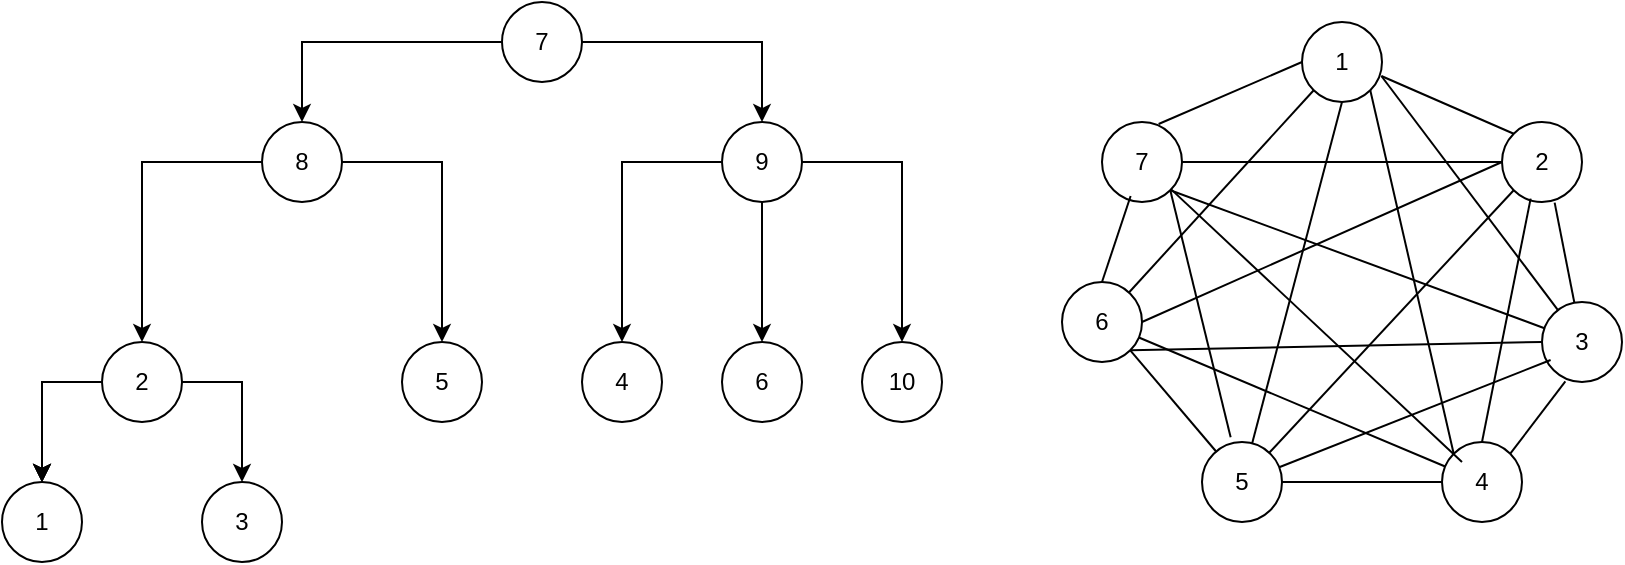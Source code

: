 <mxfile version="21.5.0" type="github">
  <diagram name="Page-1" id="MaEiRrORKyQMFVsaD43B">
    <mxGraphModel dx="875" dy="483" grid="1" gridSize="10" guides="1" tooltips="1" connect="1" arrows="1" fold="1" page="1" pageScale="1" pageWidth="850" pageHeight="1100" math="0" shadow="0">
      <root>
        <mxCell id="0" />
        <mxCell id="1" parent="0" />
        <mxCell id="9nM2_8MlVIlmQgohGuEi-4" value="" style="edgeStyle=orthogonalEdgeStyle;rounded=0;orthogonalLoop=1;jettySize=auto;html=1;" edge="1" parent="1" source="9nM2_8MlVIlmQgohGuEi-1" target="9nM2_8MlVIlmQgohGuEi-3">
          <mxGeometry relative="1" as="geometry" />
        </mxCell>
        <mxCell id="9nM2_8MlVIlmQgohGuEi-6" value="" style="edgeStyle=orthogonalEdgeStyle;rounded=0;orthogonalLoop=1;jettySize=auto;html=1;" edge="1" parent="1" source="9nM2_8MlVIlmQgohGuEi-1" target="9nM2_8MlVIlmQgohGuEi-5">
          <mxGeometry relative="1" as="geometry" />
        </mxCell>
        <mxCell id="9nM2_8MlVIlmQgohGuEi-1" value="&lt;font style=&quot;font-size: 12px;&quot;&gt;7&lt;/font&gt;" style="ellipse;whiteSpace=wrap;html=1;aspect=fixed;" vertex="1" parent="1">
          <mxGeometry x="250" width="40" height="40" as="geometry" />
        </mxCell>
        <mxCell id="9nM2_8MlVIlmQgohGuEi-8" value="" style="edgeStyle=orthogonalEdgeStyle;rounded=0;orthogonalLoop=1;jettySize=auto;html=1;" edge="1" parent="1" source="9nM2_8MlVIlmQgohGuEi-3" target="9nM2_8MlVIlmQgohGuEi-7">
          <mxGeometry relative="1" as="geometry" />
        </mxCell>
        <mxCell id="9nM2_8MlVIlmQgohGuEi-10" value="" style="edgeStyle=orthogonalEdgeStyle;rounded=0;orthogonalLoop=1;jettySize=auto;html=1;" edge="1" parent="1" source="9nM2_8MlVIlmQgohGuEi-3" target="9nM2_8MlVIlmQgohGuEi-9">
          <mxGeometry relative="1" as="geometry" />
        </mxCell>
        <mxCell id="9nM2_8MlVIlmQgohGuEi-3" value="8" style="ellipse;whiteSpace=wrap;html=1;" vertex="1" parent="1">
          <mxGeometry x="130" y="60" width="40" height="40" as="geometry" />
        </mxCell>
        <mxCell id="9nM2_8MlVIlmQgohGuEi-19" value="" style="edgeStyle=orthogonalEdgeStyle;rounded=0;orthogonalLoop=1;jettySize=auto;html=1;" edge="1" parent="1" source="9nM2_8MlVIlmQgohGuEi-5" target="9nM2_8MlVIlmQgohGuEi-18">
          <mxGeometry relative="1" as="geometry" />
        </mxCell>
        <mxCell id="9nM2_8MlVIlmQgohGuEi-21" value="" style="edgeStyle=orthogonalEdgeStyle;rounded=0;orthogonalLoop=1;jettySize=auto;html=1;" edge="1" parent="1" source="9nM2_8MlVIlmQgohGuEi-5" target="9nM2_8MlVIlmQgohGuEi-20">
          <mxGeometry relative="1" as="geometry" />
        </mxCell>
        <mxCell id="9nM2_8MlVIlmQgohGuEi-23" value="" style="edgeStyle=orthogonalEdgeStyle;rounded=0;orthogonalLoop=1;jettySize=auto;html=1;" edge="1" parent="1" source="9nM2_8MlVIlmQgohGuEi-5" target="9nM2_8MlVIlmQgohGuEi-22">
          <mxGeometry relative="1" as="geometry" />
        </mxCell>
        <mxCell id="9nM2_8MlVIlmQgohGuEi-5" value="9" style="ellipse;whiteSpace=wrap;html=1;" vertex="1" parent="1">
          <mxGeometry x="360" y="60" width="40" height="40" as="geometry" />
        </mxCell>
        <mxCell id="9nM2_8MlVIlmQgohGuEi-12" value="" style="edgeStyle=orthogonalEdgeStyle;rounded=0;orthogonalLoop=1;jettySize=auto;html=1;" edge="1" parent="1" source="9nM2_8MlVIlmQgohGuEi-7" target="9nM2_8MlVIlmQgohGuEi-11">
          <mxGeometry relative="1" as="geometry" />
        </mxCell>
        <mxCell id="9nM2_8MlVIlmQgohGuEi-13" value="" style="edgeStyle=orthogonalEdgeStyle;rounded=0;orthogonalLoop=1;jettySize=auto;html=1;" edge="1" parent="1" source="9nM2_8MlVIlmQgohGuEi-7" target="9nM2_8MlVIlmQgohGuEi-11">
          <mxGeometry relative="1" as="geometry" />
        </mxCell>
        <mxCell id="9nM2_8MlVIlmQgohGuEi-14" value="" style="edgeStyle=orthogonalEdgeStyle;rounded=0;orthogonalLoop=1;jettySize=auto;html=1;" edge="1" parent="1" source="9nM2_8MlVIlmQgohGuEi-7" target="9nM2_8MlVIlmQgohGuEi-11">
          <mxGeometry relative="1" as="geometry" />
        </mxCell>
        <mxCell id="9nM2_8MlVIlmQgohGuEi-15" value="" style="edgeStyle=orthogonalEdgeStyle;rounded=0;orthogonalLoop=1;jettySize=auto;html=1;" edge="1" parent="1" source="9nM2_8MlVIlmQgohGuEi-7" target="9nM2_8MlVIlmQgohGuEi-11">
          <mxGeometry relative="1" as="geometry" />
        </mxCell>
        <mxCell id="9nM2_8MlVIlmQgohGuEi-17" value="" style="edgeStyle=orthogonalEdgeStyle;rounded=0;orthogonalLoop=1;jettySize=auto;html=1;" edge="1" parent="1" source="9nM2_8MlVIlmQgohGuEi-7" target="9nM2_8MlVIlmQgohGuEi-16">
          <mxGeometry relative="1" as="geometry" />
        </mxCell>
        <mxCell id="9nM2_8MlVIlmQgohGuEi-7" value="2" style="ellipse;whiteSpace=wrap;html=1;" vertex="1" parent="1">
          <mxGeometry x="50" y="170" width="40" height="40" as="geometry" />
        </mxCell>
        <mxCell id="9nM2_8MlVIlmQgohGuEi-9" value="5" style="ellipse;whiteSpace=wrap;html=1;" vertex="1" parent="1">
          <mxGeometry x="200" y="170" width="40" height="40" as="geometry" />
        </mxCell>
        <mxCell id="9nM2_8MlVIlmQgohGuEi-11" value="1" style="ellipse;whiteSpace=wrap;html=1;" vertex="1" parent="1">
          <mxGeometry y="240" width="40" height="40" as="geometry" />
        </mxCell>
        <mxCell id="9nM2_8MlVIlmQgohGuEi-16" value="3" style="ellipse;whiteSpace=wrap;html=1;" vertex="1" parent="1">
          <mxGeometry x="100" y="240" width="40" height="40" as="geometry" />
        </mxCell>
        <mxCell id="9nM2_8MlVIlmQgohGuEi-18" value="4" style="ellipse;whiteSpace=wrap;html=1;" vertex="1" parent="1">
          <mxGeometry x="290" y="170" width="40" height="40" as="geometry" />
        </mxCell>
        <mxCell id="9nM2_8MlVIlmQgohGuEi-20" value="10" style="ellipse;whiteSpace=wrap;html=1;" vertex="1" parent="1">
          <mxGeometry x="430" y="170" width="40" height="40" as="geometry" />
        </mxCell>
        <mxCell id="9nM2_8MlVIlmQgohGuEi-22" value="6" style="ellipse;whiteSpace=wrap;html=1;" vertex="1" parent="1">
          <mxGeometry x="360" y="170" width="40" height="40" as="geometry" />
        </mxCell>
        <mxCell id="9nM2_8MlVIlmQgohGuEi-26" value="7" style="ellipse;whiteSpace=wrap;html=1;" vertex="1" parent="1">
          <mxGeometry x="550" y="60" width="40" height="40" as="geometry" />
        </mxCell>
        <mxCell id="9nM2_8MlVIlmQgohGuEi-27" value="6" style="ellipse;whiteSpace=wrap;html=1;" vertex="1" parent="1">
          <mxGeometry x="530" y="140" width="40" height="40" as="geometry" />
        </mxCell>
        <mxCell id="9nM2_8MlVIlmQgohGuEi-28" value="5" style="ellipse;whiteSpace=wrap;html=1;" vertex="1" parent="1">
          <mxGeometry x="600" y="220" width="40" height="40" as="geometry" />
        </mxCell>
        <mxCell id="9nM2_8MlVIlmQgohGuEi-29" value="4" style="ellipse;whiteSpace=wrap;html=1;" vertex="1" parent="1">
          <mxGeometry x="720" y="220" width="40" height="40" as="geometry" />
        </mxCell>
        <mxCell id="9nM2_8MlVIlmQgohGuEi-30" value="3" style="ellipse;whiteSpace=wrap;html=1;" vertex="1" parent="1">
          <mxGeometry x="770" y="150" width="40" height="40" as="geometry" />
        </mxCell>
        <mxCell id="9nM2_8MlVIlmQgohGuEi-31" value="2" style="ellipse;whiteSpace=wrap;html=1;" vertex="1" parent="1">
          <mxGeometry x="750" y="60" width="40" height="40" as="geometry" />
        </mxCell>
        <mxCell id="9nM2_8MlVIlmQgohGuEi-32" value="1" style="ellipse;whiteSpace=wrap;html=1;" vertex="1" parent="1">
          <mxGeometry x="650" y="10" width="40" height="40" as="geometry" />
        </mxCell>
        <mxCell id="9nM2_8MlVIlmQgohGuEi-47" value="" style="endArrow=none;html=1;rounded=0;exitX=0.992;exitY=0.675;exitDx=0;exitDy=0;exitPerimeter=0;entryX=0;entryY=0;entryDx=0;entryDy=0;" edge="1" parent="1" source="9nM2_8MlVIlmQgohGuEi-32" target="9nM2_8MlVIlmQgohGuEi-31">
          <mxGeometry width="50" height="50" relative="1" as="geometry">
            <mxPoint x="450" y="250" as="sourcePoint" />
            <mxPoint x="500" y="200" as="targetPoint" />
          </mxGeometry>
        </mxCell>
        <mxCell id="9nM2_8MlVIlmQgohGuEi-50" value="" style="endArrow=none;html=1;rounded=0;exitX=0.992;exitY=0.675;exitDx=0;exitDy=0;exitPerimeter=0;" edge="1" parent="1" source="9nM2_8MlVIlmQgohGuEi-32" target="9nM2_8MlVIlmQgohGuEi-30">
          <mxGeometry width="50" height="50" relative="1" as="geometry">
            <mxPoint x="700" y="47" as="sourcePoint" />
            <mxPoint x="766" y="76" as="targetPoint" />
          </mxGeometry>
        </mxCell>
        <mxCell id="9nM2_8MlVIlmQgohGuEi-51" value="" style="endArrow=none;html=1;rounded=0;exitX=1;exitY=1;exitDx=0;exitDy=0;entryX=0;entryY=0;entryDx=0;entryDy=0;" edge="1" parent="1" source="9nM2_8MlVIlmQgohGuEi-32" target="9nM2_8MlVIlmQgohGuEi-29">
          <mxGeometry width="50" height="50" relative="1" as="geometry">
            <mxPoint x="688" y="59" as="sourcePoint" />
            <mxPoint x="786" y="165" as="targetPoint" />
          </mxGeometry>
        </mxCell>
        <mxCell id="9nM2_8MlVIlmQgohGuEi-52" value="" style="endArrow=none;html=1;rounded=0;exitX=0.5;exitY=1;exitDx=0;exitDy=0;" edge="1" parent="1" source="9nM2_8MlVIlmQgohGuEi-32" target="9nM2_8MlVIlmQgohGuEi-28">
          <mxGeometry width="50" height="50" relative="1" as="geometry">
            <mxPoint x="694" y="54" as="sourcePoint" />
            <mxPoint x="736" y="236" as="targetPoint" />
          </mxGeometry>
        </mxCell>
        <mxCell id="9nM2_8MlVIlmQgohGuEi-53" value="" style="endArrow=none;html=1;rounded=0;exitX=0;exitY=1;exitDx=0;exitDy=0;" edge="1" parent="1" source="9nM2_8MlVIlmQgohGuEi-32" target="9nM2_8MlVIlmQgohGuEi-27">
          <mxGeometry width="50" height="50" relative="1" as="geometry">
            <mxPoint x="680" y="60" as="sourcePoint" />
            <mxPoint x="640" y="230" as="targetPoint" />
          </mxGeometry>
        </mxCell>
        <mxCell id="9nM2_8MlVIlmQgohGuEi-54" value="" style="endArrow=none;html=1;rounded=0;exitX=0;exitY=0.5;exitDx=0;exitDy=0;entryX=0.708;entryY=0.025;entryDx=0;entryDy=0;entryPerimeter=0;" edge="1" parent="1" source="9nM2_8MlVIlmQgohGuEi-32" target="9nM2_8MlVIlmQgohGuEi-26">
          <mxGeometry width="50" height="50" relative="1" as="geometry">
            <mxPoint x="666" y="54" as="sourcePoint" />
            <mxPoint x="573" y="155" as="targetPoint" />
          </mxGeometry>
        </mxCell>
        <mxCell id="9nM2_8MlVIlmQgohGuEi-56" value="" style="endArrow=none;html=1;rounded=0;exitX=0.658;exitY=1.008;exitDx=0;exitDy=0;exitPerimeter=0;" edge="1" parent="1" source="9nM2_8MlVIlmQgohGuEi-31" target="9nM2_8MlVIlmQgohGuEi-30">
          <mxGeometry width="50" height="50" relative="1" as="geometry">
            <mxPoint x="660" y="40" as="sourcePoint" />
            <mxPoint x="588" y="71" as="targetPoint" />
          </mxGeometry>
        </mxCell>
        <mxCell id="9nM2_8MlVIlmQgohGuEi-57" value="" style="endArrow=none;html=1;rounded=0;exitX=0.358;exitY=0.958;exitDx=0;exitDy=0;exitPerimeter=0;entryX=0.5;entryY=0;entryDx=0;entryDy=0;" edge="1" parent="1" source="9nM2_8MlVIlmQgohGuEi-31" target="9nM2_8MlVIlmQgohGuEi-29">
          <mxGeometry width="50" height="50" relative="1" as="geometry">
            <mxPoint x="786" y="110" as="sourcePoint" />
            <mxPoint x="796" y="160" as="targetPoint" />
          </mxGeometry>
        </mxCell>
        <mxCell id="9nM2_8MlVIlmQgohGuEi-58" value="" style="endArrow=none;html=1;rounded=0;exitX=0;exitY=1;exitDx=0;exitDy=0;" edge="1" parent="1" source="9nM2_8MlVIlmQgohGuEi-31" target="9nM2_8MlVIlmQgohGuEi-28">
          <mxGeometry width="50" height="50" relative="1" as="geometry">
            <mxPoint x="774" y="108" as="sourcePoint" />
            <mxPoint x="750" y="230" as="targetPoint" />
          </mxGeometry>
        </mxCell>
        <mxCell id="9nM2_8MlVIlmQgohGuEi-59" value="" style="endArrow=none;html=1;rounded=0;exitX=0;exitY=0.5;exitDx=0;exitDy=0;entryX=1;entryY=0.5;entryDx=0;entryDy=0;" edge="1" parent="1" source="9nM2_8MlVIlmQgohGuEi-31" target="9nM2_8MlVIlmQgohGuEi-27">
          <mxGeometry width="50" height="50" relative="1" as="geometry">
            <mxPoint x="766" y="104" as="sourcePoint" />
            <mxPoint x="644" y="235" as="targetPoint" />
          </mxGeometry>
        </mxCell>
        <mxCell id="9nM2_8MlVIlmQgohGuEi-60" value="" style="endArrow=none;html=1;rounded=0;entryX=1;entryY=0.5;entryDx=0;entryDy=0;" edge="1" parent="1" source="9nM2_8MlVIlmQgohGuEi-31" target="9nM2_8MlVIlmQgohGuEi-26">
          <mxGeometry width="50" height="50" relative="1" as="geometry">
            <mxPoint x="760" y="90" as="sourcePoint" />
            <mxPoint x="580" y="170" as="targetPoint" />
          </mxGeometry>
        </mxCell>
        <mxCell id="9nM2_8MlVIlmQgohGuEi-61" value="" style="endArrow=none;html=1;rounded=0;exitX=1;exitY=0;exitDx=0;exitDy=0;entryX=0.292;entryY=0.992;entryDx=0;entryDy=0;entryPerimeter=0;" edge="1" parent="1" source="9nM2_8MlVIlmQgohGuEi-29" target="9nM2_8MlVIlmQgohGuEi-30">
          <mxGeometry width="50" height="50" relative="1" as="geometry">
            <mxPoint x="786" y="110" as="sourcePoint" />
            <mxPoint x="796" y="160" as="targetPoint" />
          </mxGeometry>
        </mxCell>
        <mxCell id="9nM2_8MlVIlmQgohGuEi-62" value="" style="endArrow=none;html=1;rounded=0;entryX=0.108;entryY=0.725;entryDx=0;entryDy=0;entryPerimeter=0;" edge="1" parent="1" source="9nM2_8MlVIlmQgohGuEi-28" target="9nM2_8MlVIlmQgohGuEi-30">
          <mxGeometry width="50" height="50" relative="1" as="geometry">
            <mxPoint x="764" y="236" as="sourcePoint" />
            <mxPoint x="792" y="200" as="targetPoint" />
          </mxGeometry>
        </mxCell>
        <mxCell id="9nM2_8MlVIlmQgohGuEi-63" value="" style="endArrow=none;html=1;rounded=0;exitX=1;exitY=1;exitDx=0;exitDy=0;entryX=0;entryY=0.5;entryDx=0;entryDy=0;" edge="1" parent="1" source="9nM2_8MlVIlmQgohGuEi-27" target="9nM2_8MlVIlmQgohGuEi-30">
          <mxGeometry width="50" height="50" relative="1" as="geometry">
            <mxPoint x="652" y="239" as="sourcePoint" />
            <mxPoint x="784" y="189" as="targetPoint" />
          </mxGeometry>
        </mxCell>
        <mxCell id="9nM2_8MlVIlmQgohGuEi-65" value="" style="endArrow=none;html=1;rounded=0;exitX=1;exitY=1;exitDx=0;exitDy=0;" edge="1" parent="1" source="9nM2_8MlVIlmQgohGuEi-26" target="9nM2_8MlVIlmQgohGuEi-30">
          <mxGeometry width="50" height="50" relative="1" as="geometry">
            <mxPoint x="582" y="179" as="sourcePoint" />
            <mxPoint x="780" y="180" as="targetPoint" />
          </mxGeometry>
        </mxCell>
        <mxCell id="9nM2_8MlVIlmQgohGuEi-66" value="" style="endArrow=none;html=1;rounded=0;" edge="1" parent="1" source="9nM2_8MlVIlmQgohGuEi-28" target="9nM2_8MlVIlmQgohGuEi-29">
          <mxGeometry width="50" height="50" relative="1" as="geometry">
            <mxPoint x="652" y="239" as="sourcePoint" />
            <mxPoint x="784" y="189" as="targetPoint" />
          </mxGeometry>
        </mxCell>
        <mxCell id="9nM2_8MlVIlmQgohGuEi-67" value="" style="endArrow=none;html=1;rounded=0;" edge="1" parent="1" source="9nM2_8MlVIlmQgohGuEi-27" target="9nM2_8MlVIlmQgohGuEi-29">
          <mxGeometry width="50" height="50" relative="1" as="geometry">
            <mxPoint x="650" y="250" as="sourcePoint" />
            <mxPoint x="730" y="250" as="targetPoint" />
          </mxGeometry>
        </mxCell>
        <mxCell id="9nM2_8MlVIlmQgohGuEi-68" value="" style="endArrow=none;html=1;rounded=0;" edge="1" parent="1" source="9nM2_8MlVIlmQgohGuEi-26">
          <mxGeometry width="50" height="50" relative="1" as="geometry">
            <mxPoint x="578" y="178" as="sourcePoint" />
            <mxPoint x="730" y="230" as="targetPoint" />
          </mxGeometry>
        </mxCell>
        <mxCell id="9nM2_8MlVIlmQgohGuEi-69" value="" style="endArrow=none;html=1;rounded=0;exitX=1;exitY=1;exitDx=0;exitDy=0;" edge="1" parent="1" source="9nM2_8MlVIlmQgohGuEi-27" target="9nM2_8MlVIlmQgohGuEi-28">
          <mxGeometry width="50" height="50" relative="1" as="geometry">
            <mxPoint x="650" y="250" as="sourcePoint" />
            <mxPoint x="730" y="250" as="targetPoint" />
          </mxGeometry>
        </mxCell>
        <mxCell id="9nM2_8MlVIlmQgohGuEi-70" value="" style="endArrow=none;html=1;rounded=0;exitX=1;exitY=1;exitDx=0;exitDy=0;entryX=0.358;entryY=-0.058;entryDx=0;entryDy=0;entryPerimeter=0;" edge="1" parent="1" source="9nM2_8MlVIlmQgohGuEi-26" target="9nM2_8MlVIlmQgohGuEi-28">
          <mxGeometry width="50" height="50" relative="1" as="geometry">
            <mxPoint x="574" y="184" as="sourcePoint" />
            <mxPoint x="617" y="235" as="targetPoint" />
          </mxGeometry>
        </mxCell>
        <mxCell id="9nM2_8MlVIlmQgohGuEi-71" value="" style="endArrow=none;html=1;rounded=0;exitX=0.358;exitY=0.925;exitDx=0;exitDy=0;entryX=0.5;entryY=0;entryDx=0;entryDy=0;exitPerimeter=0;" edge="1" parent="1" source="9nM2_8MlVIlmQgohGuEi-26" target="9nM2_8MlVIlmQgohGuEi-27">
          <mxGeometry width="50" height="50" relative="1" as="geometry">
            <mxPoint x="594" y="104" as="sourcePoint" />
            <mxPoint x="624" y="228" as="targetPoint" />
          </mxGeometry>
        </mxCell>
      </root>
    </mxGraphModel>
  </diagram>
</mxfile>
